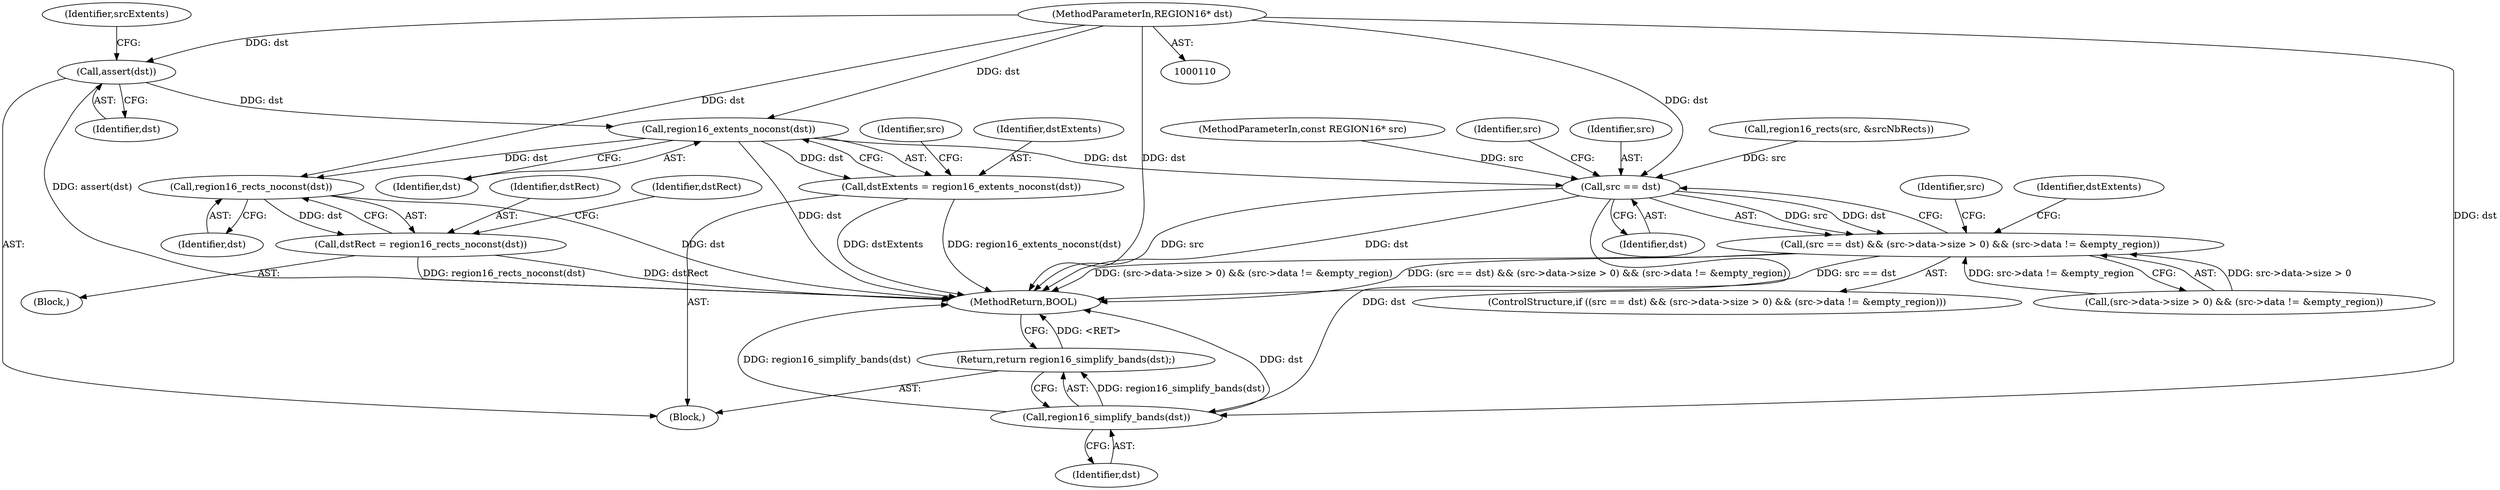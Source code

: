 digraph "0_FreeRDP_fc80ab45621bd966f70594c0b7393ec005a94007_2@API" {
"1000137" [label="(Call,assert(dst))"];
"1000111" [label="(MethodParameterIn,REGION16* dst)"];
"1000145" [label="(Call,region16_extents_noconst(dst))"];
"1000143" [label="(Call,dstExtents = region16_extents_noconst(dst))"];
"1000173" [label="(Call,region16_rects_noconst(dst))"];
"1000171" [label="(Call,dstRect = region16_rects_noconst(dst))"];
"1000548" [label="(Call,src == dst)"];
"1000547" [label="(Call,(src == dst) && (src->data->size > 0) && (src->data != &empty_region))"];
"1000651" [label="(Call,region16_simplify_bands(dst))"];
"1000650" [label="(Return,return region16_simplify_bands(dst);)"];
"1000111" [label="(MethodParameterIn,REGION16* dst)"];
"1000114" [label="(Block,)"];
"1000546" [label="(ControlStructure,if ((src == dst) && (src->data->size > 0) && (src->data != &empty_region)))"];
"1000172" [label="(Identifier,dstRect)"];
"1000550" [label="(Identifier,dst)"];
"1000143" [label="(Call,dstExtents = region16_extents_noconst(dst))"];
"1000171" [label="(Call,dstRect = region16_rects_noconst(dst))"];
"1000653" [label="(MethodReturn,BOOL)"];
"1000548" [label="(Call,src == dst)"];
"1000173" [label="(Call,region16_rects_noconst(dst))"];
"1000144" [label="(Identifier,dstExtents)"];
"1000174" [label="(Identifier,dst)"];
"1000150" [label="(Identifier,src)"];
"1000571" [label="(Identifier,dstExtents)"];
"1000555" [label="(Identifier,src)"];
"1000277" [label="(Call,region16_rects(src, &srcNbRects))"];
"1000549" [label="(Identifier,src)"];
"1000547" [label="(Call,(src == dst) && (src->data->size > 0) && (src->data != &empty_region))"];
"1000551" [label="(Call,(src->data->size > 0) && (src->data != &empty_region))"];
"1000177" [label="(Identifier,dstRect)"];
"1000138" [label="(Identifier,dst)"];
"1000652" [label="(Identifier,dst)"];
"1000112" [label="(MethodParameterIn,const REGION16* src)"];
"1000650" [label="(Return,return region16_simplify_bands(dst);)"];
"1000137" [label="(Call,assert(dst))"];
"1000146" [label="(Identifier,dst)"];
"1000140" [label="(Identifier,srcExtents)"];
"1000651" [label="(Call,region16_simplify_bands(dst))"];
"1000567" [label="(Identifier,src)"];
"1000145" [label="(Call,region16_extents_noconst(dst))"];
"1000151" [label="(Block,)"];
"1000137" -> "1000114"  [label="AST: "];
"1000137" -> "1000138"  [label="CFG: "];
"1000138" -> "1000137"  [label="AST: "];
"1000140" -> "1000137"  [label="CFG: "];
"1000137" -> "1000653"  [label="DDG: assert(dst)"];
"1000111" -> "1000137"  [label="DDG: dst"];
"1000137" -> "1000145"  [label="DDG: dst"];
"1000111" -> "1000110"  [label="AST: "];
"1000111" -> "1000653"  [label="DDG: dst"];
"1000111" -> "1000145"  [label="DDG: dst"];
"1000111" -> "1000173"  [label="DDG: dst"];
"1000111" -> "1000548"  [label="DDG: dst"];
"1000111" -> "1000651"  [label="DDG: dst"];
"1000145" -> "1000143"  [label="AST: "];
"1000145" -> "1000146"  [label="CFG: "];
"1000146" -> "1000145"  [label="AST: "];
"1000143" -> "1000145"  [label="CFG: "];
"1000145" -> "1000653"  [label="DDG: dst"];
"1000145" -> "1000143"  [label="DDG: dst"];
"1000145" -> "1000173"  [label="DDG: dst"];
"1000145" -> "1000548"  [label="DDG: dst"];
"1000143" -> "1000114"  [label="AST: "];
"1000144" -> "1000143"  [label="AST: "];
"1000150" -> "1000143"  [label="CFG: "];
"1000143" -> "1000653"  [label="DDG: dstExtents"];
"1000143" -> "1000653"  [label="DDG: region16_extents_noconst(dst)"];
"1000173" -> "1000171"  [label="AST: "];
"1000173" -> "1000174"  [label="CFG: "];
"1000174" -> "1000173"  [label="AST: "];
"1000171" -> "1000173"  [label="CFG: "];
"1000173" -> "1000653"  [label="DDG: dst"];
"1000173" -> "1000171"  [label="DDG: dst"];
"1000171" -> "1000151"  [label="AST: "];
"1000172" -> "1000171"  [label="AST: "];
"1000177" -> "1000171"  [label="CFG: "];
"1000171" -> "1000653"  [label="DDG: dstRect"];
"1000171" -> "1000653"  [label="DDG: region16_rects_noconst(dst)"];
"1000548" -> "1000547"  [label="AST: "];
"1000548" -> "1000550"  [label="CFG: "];
"1000549" -> "1000548"  [label="AST: "];
"1000550" -> "1000548"  [label="AST: "];
"1000555" -> "1000548"  [label="CFG: "];
"1000547" -> "1000548"  [label="CFG: "];
"1000548" -> "1000653"  [label="DDG: dst"];
"1000548" -> "1000653"  [label="DDG: src"];
"1000548" -> "1000547"  [label="DDG: src"];
"1000548" -> "1000547"  [label="DDG: dst"];
"1000277" -> "1000548"  [label="DDG: src"];
"1000112" -> "1000548"  [label="DDG: src"];
"1000548" -> "1000651"  [label="DDG: dst"];
"1000547" -> "1000546"  [label="AST: "];
"1000547" -> "1000551"  [label="CFG: "];
"1000551" -> "1000547"  [label="AST: "];
"1000567" -> "1000547"  [label="CFG: "];
"1000571" -> "1000547"  [label="CFG: "];
"1000547" -> "1000653"  [label="DDG: src == dst"];
"1000547" -> "1000653"  [label="DDG: (src->data->size > 0) && (src->data != &empty_region)"];
"1000547" -> "1000653"  [label="DDG: (src == dst) && (src->data->size > 0) && (src->data != &empty_region)"];
"1000551" -> "1000547"  [label="DDG: src->data->size > 0"];
"1000551" -> "1000547"  [label="DDG: src->data != &empty_region"];
"1000651" -> "1000650"  [label="AST: "];
"1000651" -> "1000652"  [label="CFG: "];
"1000652" -> "1000651"  [label="AST: "];
"1000650" -> "1000651"  [label="CFG: "];
"1000651" -> "1000653"  [label="DDG: region16_simplify_bands(dst)"];
"1000651" -> "1000653"  [label="DDG: dst"];
"1000651" -> "1000650"  [label="DDG: region16_simplify_bands(dst)"];
"1000650" -> "1000114"  [label="AST: "];
"1000653" -> "1000650"  [label="CFG: "];
"1000650" -> "1000653"  [label="DDG: <RET>"];
}
